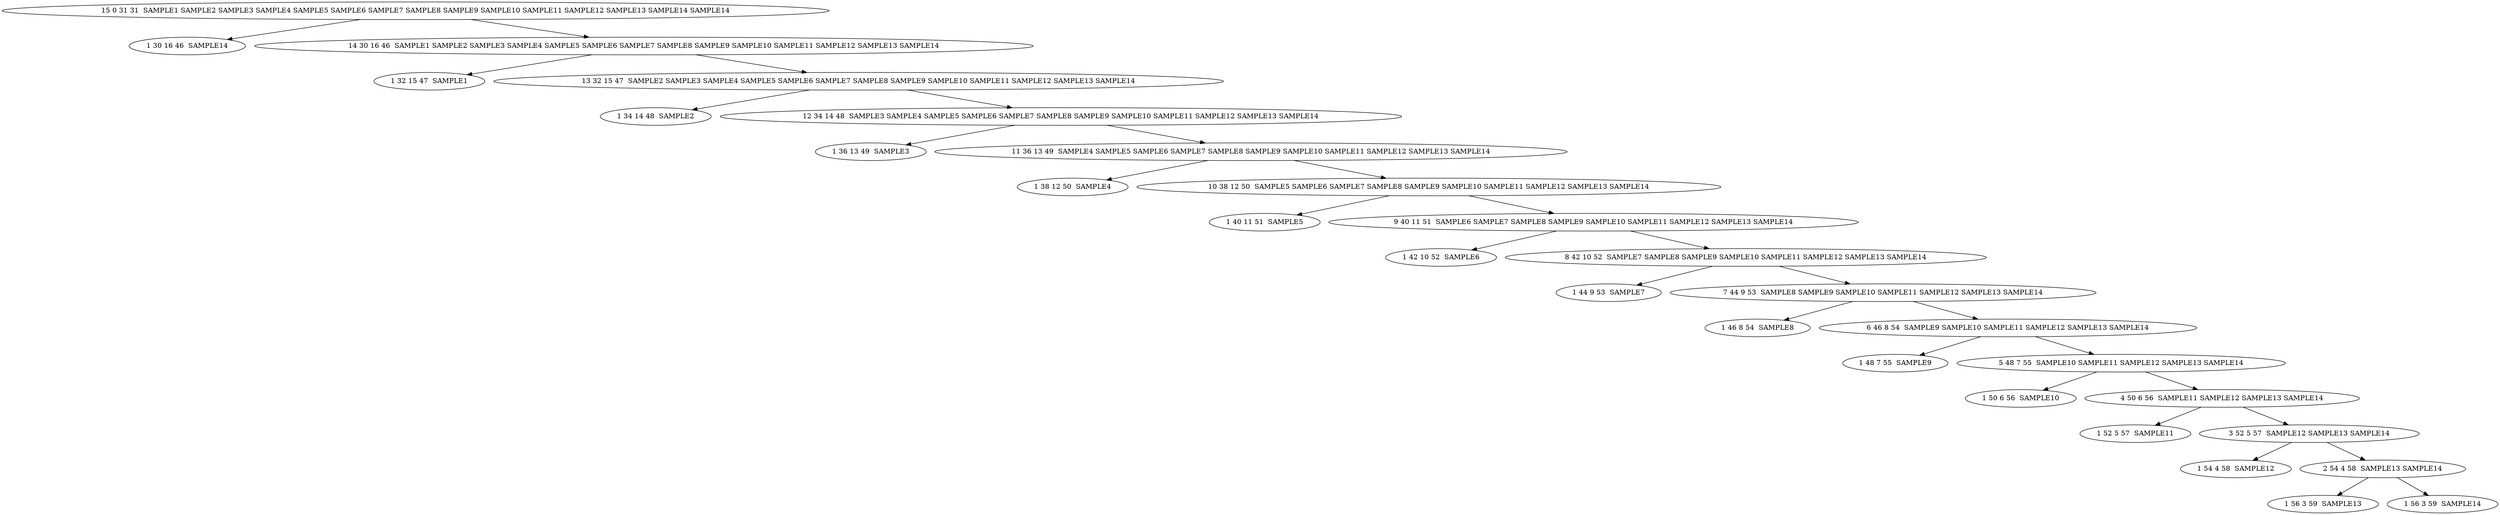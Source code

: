 digraph {
    0 [ label = "15 0 31 31  SAMPLE1 SAMPLE2 SAMPLE3 SAMPLE4 SAMPLE5 SAMPLE6 SAMPLE7 SAMPLE8 SAMPLE9 SAMPLE10 SAMPLE11 SAMPLE12 SAMPLE13 SAMPLE14 SAMPLE14" ]
    1 [ label = "1 30 16 46  SAMPLE14" ]
    2 [ label = "14 30 16 46  SAMPLE1 SAMPLE2 SAMPLE3 SAMPLE4 SAMPLE5 SAMPLE6 SAMPLE7 SAMPLE8 SAMPLE9 SAMPLE10 SAMPLE11 SAMPLE12 SAMPLE13 SAMPLE14" ]
    3 [ label = "1 32 15 47  SAMPLE1" ]
    4 [ label = "13 32 15 47  SAMPLE2 SAMPLE3 SAMPLE4 SAMPLE5 SAMPLE6 SAMPLE7 SAMPLE8 SAMPLE9 SAMPLE10 SAMPLE11 SAMPLE12 SAMPLE13 SAMPLE14" ]
    5 [ label = "1 34 14 48  SAMPLE2" ]
    6 [ label = "12 34 14 48  SAMPLE3 SAMPLE4 SAMPLE5 SAMPLE6 SAMPLE7 SAMPLE8 SAMPLE9 SAMPLE10 SAMPLE11 SAMPLE12 SAMPLE13 SAMPLE14" ]
    7 [ label = "1 36 13 49  SAMPLE3" ]
    8 [ label = "11 36 13 49  SAMPLE4 SAMPLE5 SAMPLE6 SAMPLE7 SAMPLE8 SAMPLE9 SAMPLE10 SAMPLE11 SAMPLE12 SAMPLE13 SAMPLE14" ]
    9 [ label = "1 38 12 50  SAMPLE4" ]
    10 [ label = "10 38 12 50  SAMPLE5 SAMPLE6 SAMPLE7 SAMPLE8 SAMPLE9 SAMPLE10 SAMPLE11 SAMPLE12 SAMPLE13 SAMPLE14" ]
    11 [ label = "1 40 11 51  SAMPLE5" ]
    12 [ label = "9 40 11 51  SAMPLE6 SAMPLE7 SAMPLE8 SAMPLE9 SAMPLE10 SAMPLE11 SAMPLE12 SAMPLE13 SAMPLE14" ]
    13 [ label = "1 42 10 52  SAMPLE6" ]
    14 [ label = "8 42 10 52  SAMPLE7 SAMPLE8 SAMPLE9 SAMPLE10 SAMPLE11 SAMPLE12 SAMPLE13 SAMPLE14" ]
    15 [ label = "1 44 9 53  SAMPLE7" ]
    16 [ label = "7 44 9 53  SAMPLE8 SAMPLE9 SAMPLE10 SAMPLE11 SAMPLE12 SAMPLE13 SAMPLE14" ]
    17 [ label = "1 46 8 54  SAMPLE8" ]
    18 [ label = "6 46 8 54  SAMPLE9 SAMPLE10 SAMPLE11 SAMPLE12 SAMPLE13 SAMPLE14" ]
    19 [ label = "1 48 7 55  SAMPLE9" ]
    20 [ label = "5 48 7 55  SAMPLE10 SAMPLE11 SAMPLE12 SAMPLE13 SAMPLE14" ]
    21 [ label = "1 50 6 56  SAMPLE10" ]
    22 [ label = "4 50 6 56  SAMPLE11 SAMPLE12 SAMPLE13 SAMPLE14" ]
    23 [ label = "1 52 5 57  SAMPLE11" ]
    24 [ label = "3 52 5 57  SAMPLE12 SAMPLE13 SAMPLE14" ]
    25 [ label = "1 54 4 58  SAMPLE12" ]
    26 [ label = "2 54 4 58  SAMPLE13 SAMPLE14" ]
    27 [ label = "1 56 3 59  SAMPLE13" ]
    28 [ label = "1 56 3 59  SAMPLE14" ]
    0 -> 1 [ ]
    0 -> 2 [ ]
    2 -> 3 [ ]
    2 -> 4 [ ]
    4 -> 5 [ ]
    4 -> 6 [ ]
    6 -> 7 [ ]
    6 -> 8 [ ]
    8 -> 9 [ ]
    8 -> 10 [ ]
    10 -> 11 [ ]
    10 -> 12 [ ]
    12 -> 13 [ ]
    12 -> 14 [ ]
    14 -> 15 [ ]
    14 -> 16 [ ]
    16 -> 17 [ ]
    16 -> 18 [ ]
    18 -> 19 [ ]
    18 -> 20 [ ]
    20 -> 21 [ ]
    20 -> 22 [ ]
    22 -> 23 [ ]
    22 -> 24 [ ]
    24 -> 25 [ ]
    24 -> 26 [ ]
    26 -> 27 [ ]
    26 -> 28 [ ]
}
